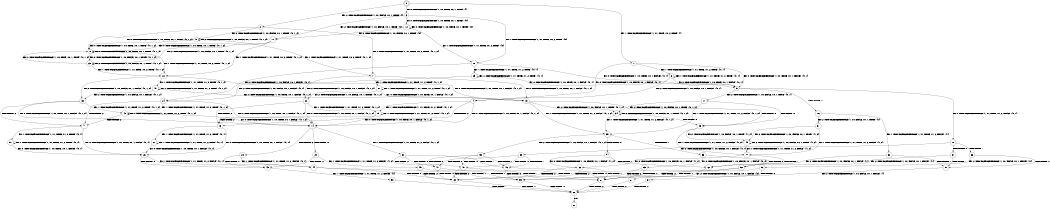 digraph BCG {
size = "7, 10.5";
center = TRUE;
node [shape = circle];
0 [peripheries = 2];
0 -> 1 [label = "EX !1 !ATOMIC_EXCH_BRANCH (1, +1, TRUE, +0, 2, TRUE) !{}"];
0 -> 2 [label = "EX !2 !ATOMIC_EXCH_BRANCH (1, +0, FALSE, +0, 1, TRUE) !{}"];
0 -> 3 [label = "EX !0 !ATOMIC_EXCH_BRANCH (1, +0, TRUE, +0, 1, TRUE) !{}"];
1 -> 4 [label = "EX !2 !ATOMIC_EXCH_BRANCH (1, +0, FALSE, +0, 1, FALSE) !{0, 1}"];
1 -> 5 [label = "EX !0 !ATOMIC_EXCH_BRANCH (1, +0, TRUE, +0, 1, FALSE) !{0, 1}"];
1 -> 6 [label = "EX !1 !ATOMIC_EXCH_BRANCH (1, +1, TRUE, +1, 2, TRUE) !{0, 1}"];
2 -> 7 [label = "EX !1 !ATOMIC_EXCH_BRANCH (1, +1, TRUE, +0, 2, TRUE) !{0, 1, 2}"];
2 -> 8 [label = "EX !0 !ATOMIC_EXCH_BRANCH (1, +0, TRUE, +0, 1, TRUE) !{0, 1, 2}"];
2 -> 9 [label = "EX !2 !ATOMIC_EXCH_BRANCH (1, +0, FALSE, +0, 1, TRUE) !{0, 1, 2}"];
3 -> 10 [label = "EX !1 !ATOMIC_EXCH_BRANCH (1, +1, TRUE, +0, 2, TRUE) !{0}"];
3 -> 11 [label = "EX !2 !ATOMIC_EXCH_BRANCH (1, +0, FALSE, +0, 1, TRUE) !{0}"];
3 -> 12 [label = "EX !0 !ATOMIC_EXCH_BRANCH (1, +0, TRUE, +0, 1, TRUE) !{0}"];
4 -> 13 [label = "TERMINATE !2"];
4 -> 14 [label = "EX !0 !ATOMIC_EXCH_BRANCH (1, +0, TRUE, +0, 1, FALSE) !{0, 1, 2}"];
4 -> 15 [label = "EX !1 !ATOMIC_EXCH_BRANCH (1, +1, TRUE, +1, 2, TRUE) !{0, 1, 2}"];
5 -> 16 [label = "TERMINATE !0"];
5 -> 17 [label = "EX !2 !ATOMIC_EXCH_BRANCH (1, +0, FALSE, +0, 1, TRUE) !{0, 1}"];
5 -> 18 [label = "EX !1 !ATOMIC_EXCH_BRANCH (1, +1, TRUE, +1, 2, FALSE) !{0, 1}"];
6 -> 4 [label = "EX !2 !ATOMIC_EXCH_BRANCH (1, +0, FALSE, +0, 1, FALSE) !{0, 1}"];
6 -> 5 [label = "EX !0 !ATOMIC_EXCH_BRANCH (1, +0, TRUE, +0, 1, FALSE) !{0, 1}"];
6 -> 6 [label = "EX !1 !ATOMIC_EXCH_BRANCH (1, +1, TRUE, +1, 2, TRUE) !{0, 1}"];
7 -> 19 [label = "EX !0 !ATOMIC_EXCH_BRANCH (1, +0, TRUE, +0, 1, FALSE) !{0, 1, 2}"];
7 -> 20 [label = "EX !2 !ATOMIC_EXCH_BRANCH (1, +0, FALSE, +0, 1, FALSE) !{0, 1, 2}"];
7 -> 21 [label = "EX !1 !ATOMIC_EXCH_BRANCH (1, +1, TRUE, +1, 2, TRUE) !{0, 1, 2}"];
8 -> 22 [label = "EX !1 !ATOMIC_EXCH_BRANCH (1, +1, TRUE, +0, 2, TRUE) !{0, 1, 2}"];
8 -> 23 [label = "EX !2 !ATOMIC_EXCH_BRANCH (1, +0, FALSE, +0, 1, TRUE) !{0, 1, 2}"];
8 -> 8 [label = "EX !0 !ATOMIC_EXCH_BRANCH (1, +0, TRUE, +0, 1, TRUE) !{0, 1, 2}"];
9 -> 7 [label = "EX !1 !ATOMIC_EXCH_BRANCH (1, +1, TRUE, +0, 2, TRUE) !{0, 1, 2}"];
9 -> 8 [label = "EX !0 !ATOMIC_EXCH_BRANCH (1, +0, TRUE, +0, 1, TRUE) !{0, 1, 2}"];
9 -> 9 [label = "EX !2 !ATOMIC_EXCH_BRANCH (1, +0, FALSE, +0, 1, TRUE) !{0, 1, 2}"];
10 -> 24 [label = "EX !2 !ATOMIC_EXCH_BRANCH (1, +0, FALSE, +0, 1, FALSE) !{0, 1}"];
10 -> 25 [label = "EX !1 !ATOMIC_EXCH_BRANCH (1, +1, TRUE, +1, 2, TRUE) !{0, 1}"];
10 -> 5 [label = "EX !0 !ATOMIC_EXCH_BRANCH (1, +0, TRUE, +0, 1, FALSE) !{0, 1}"];
11 -> 22 [label = "EX !1 !ATOMIC_EXCH_BRANCH (1, +1, TRUE, +0, 2, TRUE) !{0, 1, 2}"];
11 -> 23 [label = "EX !2 !ATOMIC_EXCH_BRANCH (1, +0, FALSE, +0, 1, TRUE) !{0, 1, 2}"];
11 -> 8 [label = "EX !0 !ATOMIC_EXCH_BRANCH (1, +0, TRUE, +0, 1, TRUE) !{0, 1, 2}"];
12 -> 10 [label = "EX !1 !ATOMIC_EXCH_BRANCH (1, +1, TRUE, +0, 2, TRUE) !{0}"];
12 -> 11 [label = "EX !2 !ATOMIC_EXCH_BRANCH (1, +0, FALSE, +0, 1, TRUE) !{0}"];
12 -> 12 [label = "EX !0 !ATOMIC_EXCH_BRANCH (1, +0, TRUE, +0, 1, TRUE) !{0}"];
13 -> 26 [label = "EX !0 !ATOMIC_EXCH_BRANCH (1, +0, TRUE, +0, 1, FALSE) !{0, 1}"];
13 -> 27 [label = "EX !1 !ATOMIC_EXCH_BRANCH (1, +1, TRUE, +1, 2, TRUE) !{0, 1}"];
14 -> 28 [label = "TERMINATE !2"];
14 -> 29 [label = "TERMINATE !0"];
14 -> 30 [label = "EX !1 !ATOMIC_EXCH_BRANCH (1, +1, TRUE, +1, 2, FALSE) !{0, 1, 2}"];
15 -> 13 [label = "TERMINATE !2"];
15 -> 14 [label = "EX !0 !ATOMIC_EXCH_BRANCH (1, +0, TRUE, +0, 1, FALSE) !{0, 1, 2}"];
15 -> 15 [label = "EX !1 !ATOMIC_EXCH_BRANCH (1, +1, TRUE, +1, 2, TRUE) !{0, 1, 2}"];
16 -> 31 [label = "EX !2 !ATOMIC_EXCH_BRANCH (1, +0, FALSE, +0, 1, TRUE) !{1}"];
16 -> 32 [label = "EX !1 !ATOMIC_EXCH_BRANCH (1, +1, TRUE, +1, 2, FALSE) !{1}"];
17 -> 33 [label = "TERMINATE !0"];
17 -> 34 [label = "EX !2 !ATOMIC_EXCH_BRANCH (1, +0, FALSE, +0, 1, TRUE) !{0, 1, 2}"];
17 -> 35 [label = "EX !1 !ATOMIC_EXCH_BRANCH (1, +1, TRUE, +1, 2, FALSE) !{0, 1, 2}"];
18 -> 36 [label = "TERMINATE !1"];
18 -> 37 [label = "TERMINATE !0"];
18 -> 38 [label = "EX !2 !ATOMIC_EXCH_BRANCH (1, +0, FALSE, +0, 1, FALSE) !{0, 1}"];
19 -> 33 [label = "TERMINATE !0"];
19 -> 34 [label = "EX !2 !ATOMIC_EXCH_BRANCH (1, +0, FALSE, +0, 1, TRUE) !{0, 1, 2}"];
19 -> 35 [label = "EX !1 !ATOMIC_EXCH_BRANCH (1, +1, TRUE, +1, 2, FALSE) !{0, 1, 2}"];
20 -> 13 [label = "TERMINATE !2"];
20 -> 14 [label = "EX !0 !ATOMIC_EXCH_BRANCH (1, +0, TRUE, +0, 1, FALSE) !{0, 1, 2}"];
20 -> 15 [label = "EX !1 !ATOMIC_EXCH_BRANCH (1, +1, TRUE, +1, 2, TRUE) !{0, 1, 2}"];
21 -> 19 [label = "EX !0 !ATOMIC_EXCH_BRANCH (1, +0, TRUE, +0, 1, FALSE) !{0, 1, 2}"];
21 -> 20 [label = "EX !2 !ATOMIC_EXCH_BRANCH (1, +0, FALSE, +0, 1, FALSE) !{0, 1, 2}"];
21 -> 21 [label = "EX !1 !ATOMIC_EXCH_BRANCH (1, +1, TRUE, +1, 2, TRUE) !{0, 1, 2}"];
22 -> 39 [label = "EX !2 !ATOMIC_EXCH_BRANCH (1, +0, FALSE, +0, 1, FALSE) !{0, 1, 2}"];
22 -> 40 [label = "EX !1 !ATOMIC_EXCH_BRANCH (1, +1, TRUE, +1, 2, TRUE) !{0, 1, 2}"];
22 -> 19 [label = "EX !0 !ATOMIC_EXCH_BRANCH (1, +0, TRUE, +0, 1, FALSE) !{0, 1, 2}"];
23 -> 22 [label = "EX !1 !ATOMIC_EXCH_BRANCH (1, +1, TRUE, +0, 2, TRUE) !{0, 1, 2}"];
23 -> 23 [label = "EX !2 !ATOMIC_EXCH_BRANCH (1, +0, FALSE, +0, 1, TRUE) !{0, 1, 2}"];
23 -> 8 [label = "EX !0 !ATOMIC_EXCH_BRANCH (1, +0, TRUE, +0, 1, TRUE) !{0, 1, 2}"];
24 -> 41 [label = "TERMINATE !2"];
24 -> 42 [label = "EX !1 !ATOMIC_EXCH_BRANCH (1, +1, TRUE, +1, 2, TRUE) !{0, 1, 2}"];
24 -> 14 [label = "EX !0 !ATOMIC_EXCH_BRANCH (1, +0, TRUE, +0, 1, FALSE) !{0, 1, 2}"];
25 -> 24 [label = "EX !2 !ATOMIC_EXCH_BRANCH (1, +0, FALSE, +0, 1, FALSE) !{0, 1}"];
25 -> 25 [label = "EX !1 !ATOMIC_EXCH_BRANCH (1, +1, TRUE, +1, 2, TRUE) !{0, 1}"];
25 -> 5 [label = "EX !0 !ATOMIC_EXCH_BRANCH (1, +0, TRUE, +0, 1, FALSE) !{0, 1}"];
26 -> 43 [label = "TERMINATE !0"];
26 -> 44 [label = "EX !1 !ATOMIC_EXCH_BRANCH (1, +1, TRUE, +1, 2, FALSE) !{0, 1}"];
27 -> 26 [label = "EX !0 !ATOMIC_EXCH_BRANCH (1, +0, TRUE, +0, 1, FALSE) !{0, 1}"];
27 -> 27 [label = "EX !1 !ATOMIC_EXCH_BRANCH (1, +1, TRUE, +1, 2, TRUE) !{0, 1}"];
28 -> 43 [label = "TERMINATE !0"];
28 -> 44 [label = "EX !1 !ATOMIC_EXCH_BRANCH (1, +1, TRUE, +1, 2, FALSE) !{0, 1}"];
29 -> 43 [label = "TERMINATE !2"];
29 -> 45 [label = "EX !1 !ATOMIC_EXCH_BRANCH (1, +1, TRUE, +1, 2, FALSE) !{1, 2}"];
30 -> 46 [label = "TERMINATE !1"];
30 -> 47 [label = "TERMINATE !2"];
30 -> 48 [label = "TERMINATE !0"];
31 -> 49 [label = "EX !2 !ATOMIC_EXCH_BRANCH (1, +0, FALSE, +0, 1, TRUE) !{1, 2}"];
31 -> 50 [label = "EX !1 !ATOMIC_EXCH_BRANCH (1, +1, TRUE, +1, 2, FALSE) !{1, 2}"];
32 -> 51 [label = "TERMINATE !1"];
32 -> 52 [label = "EX !2 !ATOMIC_EXCH_BRANCH (1, +0, FALSE, +0, 1, FALSE) !{1}"];
33 -> 49 [label = "EX !2 !ATOMIC_EXCH_BRANCH (1, +0, FALSE, +0, 1, TRUE) !{1, 2}"];
33 -> 50 [label = "EX !1 !ATOMIC_EXCH_BRANCH (1, +1, TRUE, +1, 2, FALSE) !{1, 2}"];
34 -> 33 [label = "TERMINATE !0"];
34 -> 34 [label = "EX !2 !ATOMIC_EXCH_BRANCH (1, +0, FALSE, +0, 1, TRUE) !{0, 1, 2}"];
34 -> 35 [label = "EX !1 !ATOMIC_EXCH_BRANCH (1, +1, TRUE, +1, 2, FALSE) !{0, 1, 2}"];
35 -> 53 [label = "TERMINATE !1"];
35 -> 54 [label = "TERMINATE !0"];
35 -> 55 [label = "EX !2 !ATOMIC_EXCH_BRANCH (1, +0, FALSE, +0, 1, FALSE) !{0, 1, 2}"];
36 -> 51 [label = "TERMINATE !0"];
36 -> 56 [label = "EX !2 !ATOMIC_EXCH_BRANCH (1, +0, FALSE, +0, 1, FALSE) !{0}"];
37 -> 51 [label = "TERMINATE !1"];
37 -> 52 [label = "EX !2 !ATOMIC_EXCH_BRANCH (1, +0, FALSE, +0, 1, FALSE) !{1}"];
38 -> 46 [label = "TERMINATE !1"];
38 -> 47 [label = "TERMINATE !2"];
38 -> 48 [label = "TERMINATE !0"];
39 -> 41 [label = "TERMINATE !2"];
39 -> 42 [label = "EX !1 !ATOMIC_EXCH_BRANCH (1, +1, TRUE, +1, 2, TRUE) !{0, 1, 2}"];
39 -> 14 [label = "EX !0 !ATOMIC_EXCH_BRANCH (1, +0, TRUE, +0, 1, FALSE) !{0, 1, 2}"];
40 -> 39 [label = "EX !2 !ATOMIC_EXCH_BRANCH (1, +0, FALSE, +0, 1, FALSE) !{0, 1, 2}"];
40 -> 40 [label = "EX !1 !ATOMIC_EXCH_BRANCH (1, +1, TRUE, +1, 2, TRUE) !{0, 1, 2}"];
40 -> 19 [label = "EX !0 !ATOMIC_EXCH_BRANCH (1, +0, TRUE, +0, 1, FALSE) !{0, 1, 2}"];
41 -> 57 [label = "EX !1 !ATOMIC_EXCH_BRANCH (1, +1, TRUE, +1, 2, TRUE) !{0, 1}"];
41 -> 26 [label = "EX !0 !ATOMIC_EXCH_BRANCH (1, +0, TRUE, +0, 1, FALSE) !{0, 1}"];
42 -> 41 [label = "TERMINATE !2"];
42 -> 42 [label = "EX !1 !ATOMIC_EXCH_BRANCH (1, +1, TRUE, +1, 2, TRUE) !{0, 1, 2}"];
42 -> 14 [label = "EX !0 !ATOMIC_EXCH_BRANCH (1, +0, TRUE, +0, 1, FALSE) !{0, 1, 2}"];
43 -> 58 [label = "EX !1 !ATOMIC_EXCH_BRANCH (1, +1, TRUE, +1, 2, FALSE) !{1}"];
44 -> 59 [label = "TERMINATE !1"];
44 -> 60 [label = "TERMINATE !0"];
45 -> 61 [label = "TERMINATE !1"];
45 -> 60 [label = "TERMINATE !2"];
46 -> 59 [label = "TERMINATE !2"];
46 -> 61 [label = "TERMINATE !0"];
47 -> 59 [label = "TERMINATE !1"];
47 -> 60 [label = "TERMINATE !0"];
48 -> 61 [label = "TERMINATE !1"];
48 -> 60 [label = "TERMINATE !2"];
49 -> 49 [label = "EX !2 !ATOMIC_EXCH_BRANCH (1, +0, FALSE, +0, 1, TRUE) !{1, 2}"];
49 -> 50 [label = "EX !1 !ATOMIC_EXCH_BRANCH (1, +1, TRUE, +1, 2, FALSE) !{1, 2}"];
50 -> 62 [label = "TERMINATE !1"];
50 -> 63 [label = "EX !2 !ATOMIC_EXCH_BRANCH (1, +0, FALSE, +0, 1, FALSE) !{1, 2}"];
51 -> 64 [label = "EX !2 !ATOMIC_EXCH_BRANCH (1, +0, FALSE, +0, 1, FALSE) !{}"];
52 -> 61 [label = "TERMINATE !1"];
52 -> 60 [label = "TERMINATE !2"];
53 -> 62 [label = "TERMINATE !0"];
53 -> 65 [label = "EX !2 !ATOMIC_EXCH_BRANCH (1, +0, FALSE, +0, 1, FALSE) !{0, 2}"];
54 -> 62 [label = "TERMINATE !1"];
54 -> 63 [label = "EX !2 !ATOMIC_EXCH_BRANCH (1, +0, FALSE, +0, 1, FALSE) !{1, 2}"];
55 -> 46 [label = "TERMINATE !1"];
55 -> 47 [label = "TERMINATE !2"];
55 -> 48 [label = "TERMINATE !0"];
56 -> 59 [label = "TERMINATE !2"];
56 -> 61 [label = "TERMINATE !0"];
57 -> 57 [label = "EX !1 !ATOMIC_EXCH_BRANCH (1, +1, TRUE, +1, 2, TRUE) !{0, 1}"];
57 -> 26 [label = "EX !0 !ATOMIC_EXCH_BRANCH (1, +0, TRUE, +0, 1, FALSE) !{0, 1}"];
58 -> 66 [label = "TERMINATE !1"];
59 -> 66 [label = "TERMINATE !0"];
60 -> 66 [label = "TERMINATE !1"];
61 -> 66 [label = "TERMINATE !2"];
62 -> 67 [label = "EX !2 !ATOMIC_EXCH_BRANCH (1, +0, FALSE, +0, 1, FALSE) !{2}"];
63 -> 61 [label = "TERMINATE !1"];
63 -> 60 [label = "TERMINATE !2"];
64 -> 66 [label = "TERMINATE !2"];
65 -> 59 [label = "TERMINATE !2"];
65 -> 61 [label = "TERMINATE !0"];
66 -> 68 [label = "exit"];
67 -> 66 [label = "TERMINATE !2"];
}

